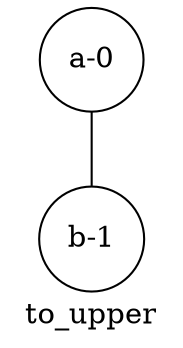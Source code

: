graph to_upper{
label =to_upper
a[label="a-0", shape=circle, style=filled, fillcolor=White]
b[label="b-1", shape=circle, style=filled, fillcolor=White]
a--b
}
